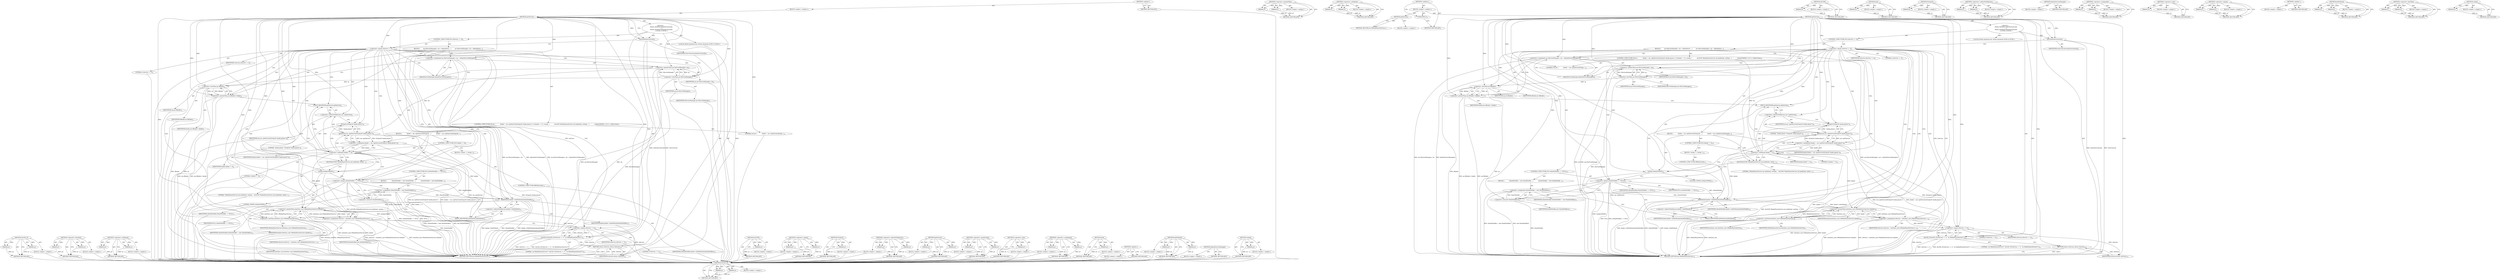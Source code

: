 digraph "usleep" {
vulnerable_173 [label=<(METHOD,ALOGE_IF)>];
vulnerable_174 [label=<(PARAM,p1)>];
vulnerable_175 [label=<(PARAM,p2)>];
vulnerable_176 [label=<(BLOCK,&lt;empty&gt;,&lt;empty&gt;)>];
vulnerable_177 [label=<(METHOD_RETURN,ANY)>];
vulnerable_129 [label=<(METHOD,&lt;operator&gt;.lessThan)>];
vulnerable_130 [label=<(PARAM,p1)>];
vulnerable_131 [label=<(PARAM,p2)>];
vulnerable_132 [label=<(BLOCK,&lt;empty&gt;,&lt;empty&gt;)>];
vulnerable_133 [label=<(METHOD_RETURN,ANY)>];
vulnerable_151 [label=<(METHOD,&lt;operator&gt;.notEquals)>];
vulnerable_152 [label=<(PARAM,p1)>];
vulnerable_153 [label=<(PARAM,p2)>];
vulnerable_154 [label=<(BLOCK,&lt;empty&gt;,&lt;empty&gt;)>];
vulnerable_155 [label=<(METHOD_RETURN,ANY)>];
vulnerable_6 [label=<(METHOD,&lt;global&gt;)<SUB>1</SUB>>];
vulnerable_7 [label=<(BLOCK,&lt;empty&gt;,&lt;empty&gt;)<SUB>1</SUB>>];
vulnerable_8 [label=<(METHOD,getService)<SUB>1</SUB>>];
vulnerable_9 [label="<(BLOCK,{
     Mutex::Autolock lock(sServiceLock);
    ...,{
     Mutex::Autolock lock(sServiceLock);
    ...)<SUB>2</SUB>>"];
vulnerable_10 [label="<(LOCAL,Mutex.Autolock lock: Mutex.Autolock)<SUB>3</SUB>>"];
vulnerable_11 [label=<(lock,lock(sServiceLock))<SUB>3</SUB>>];
vulnerable_12 [label=<(IDENTIFIER,sServiceLock,lock(sServiceLock))<SUB>3</SUB>>];
vulnerable_13 [label=<(CONTROL_STRUCTURE,IF,if (sService == 0))<SUB>4</SUB>>];
vulnerable_14 [label=<(&lt;operator&gt;.equals,sService == 0)<SUB>4</SUB>>];
vulnerable_15 [label=<(IDENTIFIER,sService,sService == 0)<SUB>4</SUB>>];
vulnerable_16 [label=<(LITERAL,0,sService == 0)<SUB>4</SUB>>];
vulnerable_17 [label=<(BLOCK,{
        sp&lt;IServiceManager&gt; sm = defaultServi...,{
        sp&lt;IServiceManager&gt; sm = defaultServi...)<SUB>4</SUB>>];
vulnerable_18 [label=<(&lt;operator&gt;.assignment,sp&lt;IServiceManager&gt; sm = defaultServiceManager())<SUB>5</SUB>>];
vulnerable_19 [label=<(&lt;operator&gt;.greaterThan,sp&lt;IServiceManager&gt; sm)<SUB>5</SUB>>];
vulnerable_20 [label=<(&lt;operator&gt;.lessThan,sp&lt;IServiceManager)<SUB>5</SUB>>];
vulnerable_21 [label=<(IDENTIFIER,sp,sp&lt;IServiceManager)<SUB>5</SUB>>];
vulnerable_22 [label=<(IDENTIFIER,IServiceManager,sp&lt;IServiceManager)<SUB>5</SUB>>];
vulnerable_23 [label=<(IDENTIFIER,sm,sp&lt;IServiceManager&gt; sm)<SUB>5</SUB>>];
vulnerable_24 [label=<(defaultServiceManager,defaultServiceManager())<SUB>5</SUB>>];
vulnerable_25 [label=<(&lt;operator&gt;.greaterThan,sp&lt;IBinder&gt; binder)<SUB>6</SUB>>];
vulnerable_26 [label=<(&lt;operator&gt;.lessThan,sp&lt;IBinder)<SUB>6</SUB>>];
vulnerable_27 [label=<(IDENTIFIER,sp,sp&lt;IBinder)<SUB>6</SUB>>];
vulnerable_28 [label=<(IDENTIFIER,IBinder,sp&lt;IBinder)<SUB>6</SUB>>];
vulnerable_29 [label=<(IDENTIFIER,binder,sp&lt;IBinder&gt; binder)<SUB>6</SUB>>];
vulnerable_30 [label=<(CONTROL_STRUCTURE,DO,do {
            binder = sm-&gt;getService(String16(&quot;media.player&quot;));
 if (binder != 0) {
 break;
 }
            ALOGW(&quot;MediaPlayerService not published, waiting...&quot;);
            usleep(500000); // 0.5 s
 } while (true);)<SUB>7</SUB>>];
vulnerable_31 [label=<(BLOCK,{
            binder = sm-&gt;getService(String16(...,{
            binder = sm-&gt;getService(String16(...)<SUB>7</SUB>>];
vulnerable_32 [label=<(&lt;operator&gt;.assignment,binder = sm-&gt;getService(String16(&quot;media.player&quot;)))<SUB>8</SUB>>];
vulnerable_33 [label=<(IDENTIFIER,binder,binder = sm-&gt;getService(String16(&quot;media.player&quot;)))<SUB>8</SUB>>];
vulnerable_34 [label=<(getService,sm-&gt;getService(String16(&quot;media.player&quot;)))<SUB>8</SUB>>];
vulnerable_35 [label=<(&lt;operator&gt;.indirectFieldAccess,sm-&gt;getService)<SUB>8</SUB>>];
vulnerable_36 [label=<(IDENTIFIER,sm,sm-&gt;getService(String16(&quot;media.player&quot;)))<SUB>8</SUB>>];
vulnerable_37 [label=<(FIELD_IDENTIFIER,getService,getService)<SUB>8</SUB>>];
vulnerable_38 [label=<(String16,String16(&quot;media.player&quot;))<SUB>8</SUB>>];
vulnerable_39 [label=<(LITERAL,&quot;media.player&quot;,String16(&quot;media.player&quot;))<SUB>8</SUB>>];
vulnerable_40 [label=<(CONTROL_STRUCTURE,IF,if (binder != 0))<SUB>9</SUB>>];
vulnerable_41 [label=<(&lt;operator&gt;.notEquals,binder != 0)<SUB>9</SUB>>];
vulnerable_42 [label=<(IDENTIFIER,binder,binder != 0)<SUB>9</SUB>>];
vulnerable_43 [label=<(LITERAL,0,binder != 0)<SUB>9</SUB>>];
vulnerable_44 [label=<(BLOCK,{
 break;
 },{
 break;
 })<SUB>9</SUB>>];
vulnerable_45 [label=<(CONTROL_STRUCTURE,BREAK,break;)<SUB>10</SUB>>];
vulnerable_46 [label=<(ALOGW,ALOGW(&quot;MediaPlayerService not published, waitin...)<SUB>12</SUB>>];
vulnerable_47 [label=<(LITERAL,&quot;MediaPlayerService not published, waiting...&quot;,ALOGW(&quot;MediaPlayerService not published, waitin...)<SUB>12</SUB>>];
vulnerable_48 [label=<(usleep,usleep(500000))<SUB>13</SUB>>];
vulnerable_49 [label=<(LITERAL,500000,usleep(500000))<SUB>13</SUB>>];
vulnerable_50 [label=<(LITERAL,true,do {
            binder = sm-&gt;getService(String...)<SUB>14</SUB>>];
vulnerable_51 [label=<(CONTROL_STRUCTURE,IF,if (sDeathNotifier == NULL))<SUB>15</SUB>>];
vulnerable_52 [label=<(&lt;operator&gt;.equals,sDeathNotifier == NULL)<SUB>15</SUB>>];
vulnerable_53 [label=<(IDENTIFIER,sDeathNotifier,sDeathNotifier == NULL)<SUB>15</SUB>>];
vulnerable_54 [label=<(IDENTIFIER,NULL,sDeathNotifier == NULL)<SUB>15</SUB>>];
vulnerable_55 [label=<(BLOCK,{
            sDeathNotifier = new DeathNotifie...,{
            sDeathNotifier = new DeathNotifie...)<SUB>15</SUB>>];
vulnerable_56 [label=<(&lt;operator&gt;.assignment,sDeathNotifier = new DeathNotifier())<SUB>16</SUB>>];
vulnerable_57 [label=<(IDENTIFIER,sDeathNotifier,sDeathNotifier = new DeathNotifier())<SUB>16</SUB>>];
vulnerable_58 [label=<(&lt;operator&gt;.new,new DeathNotifier())<SUB>16</SUB>>];
vulnerable_59 [label=<(IDENTIFIER,DeathNotifier,new DeathNotifier())<SUB>16</SUB>>];
vulnerable_60 [label=<(linkToDeath,binder-&gt;linkToDeath(sDeathNotifier))<SUB>18</SUB>>];
vulnerable_61 [label=<(&lt;operator&gt;.indirectFieldAccess,binder-&gt;linkToDeath)<SUB>18</SUB>>];
vulnerable_62 [label=<(IDENTIFIER,binder,binder-&gt;linkToDeath(sDeathNotifier))<SUB>18</SUB>>];
vulnerable_63 [label=<(FIELD_IDENTIFIER,linkToDeath,linkToDeath)<SUB>18</SUB>>];
vulnerable_64 [label=<(IDENTIFIER,sDeathNotifier,binder-&gt;linkToDeath(sDeathNotifier))<SUB>18</SUB>>];
vulnerable_65 [label=<(&lt;operator&gt;.assignment,sService = interface_cast&lt;IMediaPlayerService&gt;(...)<SUB>19</SUB>>];
vulnerable_66 [label=<(IDENTIFIER,sService,sService = interface_cast&lt;IMediaPlayerService&gt;(...)<SUB>19</SUB>>];
vulnerable_67 [label=<(&lt;operator&gt;.greaterThan,interface_cast&lt;IMediaPlayerService&gt;(binder))<SUB>19</SUB>>];
vulnerable_68 [label=<(&lt;operator&gt;.lessThan,interface_cast&lt;IMediaPlayerService)<SUB>19</SUB>>];
vulnerable_69 [label=<(IDENTIFIER,interface_cast,interface_cast&lt;IMediaPlayerService)<SUB>19</SUB>>];
vulnerable_70 [label=<(IDENTIFIER,IMediaPlayerService,interface_cast&lt;IMediaPlayerService)<SUB>19</SUB>>];
vulnerable_71 [label=<(IDENTIFIER,binder,interface_cast&lt;IMediaPlayerService&gt;(binder))<SUB>19</SUB>>];
vulnerable_72 [label=<(ALOGE_IF,ALOGE_IF(sService == 0, &quot;no MediaPlayerService!?&quot;))<SUB>21</SUB>>];
vulnerable_73 [label=<(&lt;operator&gt;.equals,sService == 0)<SUB>21</SUB>>];
vulnerable_74 [label=<(IDENTIFIER,sService,sService == 0)<SUB>21</SUB>>];
vulnerable_75 [label=<(LITERAL,0,sService == 0)<SUB>21</SUB>>];
vulnerable_76 [label=<(LITERAL,&quot;no MediaPlayerService!?&quot;,ALOGE_IF(sService == 0, &quot;no MediaPlayerService!?&quot;))<SUB>21</SUB>>];
vulnerable_77 [label=<(RETURN,return sService;,return sService;)<SUB>22</SUB>>];
vulnerable_78 [label=<(IDENTIFIER,sService,return sService;)<SUB>22</SUB>>];
vulnerable_79 [label=<(METHOD_RETURN,sp&lt;IMediaPlayerService&gt;)<SUB>1</SUB>>];
vulnerable_81 [label=<(METHOD_RETURN,ANY)<SUB>1</SUB>>];
vulnerable_156 [label=<(METHOD,ALOGW)>];
vulnerable_157 [label=<(PARAM,p1)>];
vulnerable_158 [label=<(BLOCK,&lt;empty&gt;,&lt;empty&gt;)>];
vulnerable_159 [label=<(METHOD_RETURN,ANY)>];
vulnerable_114 [label=<(METHOD,&lt;operator&gt;.equals)>];
vulnerable_115 [label=<(PARAM,p1)>];
vulnerable_116 [label=<(PARAM,p2)>];
vulnerable_117 [label=<(BLOCK,&lt;empty&gt;,&lt;empty&gt;)>];
vulnerable_118 [label=<(METHOD_RETURN,ANY)>];
vulnerable_147 [label=<(METHOD,String16)>];
vulnerable_148 [label=<(PARAM,p1)>];
vulnerable_149 [label=<(BLOCK,&lt;empty&gt;,&lt;empty&gt;)>];
vulnerable_150 [label=<(METHOD_RETURN,ANY)>];
vulnerable_142 [label=<(METHOD,&lt;operator&gt;.indirectFieldAccess)>];
vulnerable_143 [label=<(PARAM,p1)>];
vulnerable_144 [label=<(PARAM,p2)>];
vulnerable_145 [label=<(BLOCK,&lt;empty&gt;,&lt;empty&gt;)>];
vulnerable_146 [label=<(METHOD_RETURN,ANY)>];
vulnerable_137 [label=<(METHOD,getService)>];
vulnerable_138 [label=<(PARAM,p1)>];
vulnerable_139 [label=<(PARAM,p2)>];
vulnerable_140 [label=<(BLOCK,&lt;empty&gt;,&lt;empty&gt;)>];
vulnerable_141 [label=<(METHOD_RETURN,ANY)>];
vulnerable_124 [label=<(METHOD,&lt;operator&gt;.greaterThan)>];
vulnerable_125 [label=<(PARAM,p1)>];
vulnerable_126 [label=<(PARAM,p2)>];
vulnerable_127 [label=<(BLOCK,&lt;empty&gt;,&lt;empty&gt;)>];
vulnerable_128 [label=<(METHOD_RETURN,ANY)>];
vulnerable_164 [label=<(METHOD,&lt;operator&gt;.new)>];
vulnerable_165 [label=<(PARAM,p1)>];
vulnerable_166 [label=<(BLOCK,&lt;empty&gt;,&lt;empty&gt;)>];
vulnerable_167 [label=<(METHOD_RETURN,ANY)>];
vulnerable_119 [label=<(METHOD,&lt;operator&gt;.assignment)>];
vulnerable_120 [label=<(PARAM,p1)>];
vulnerable_121 [label=<(PARAM,p2)>];
vulnerable_122 [label=<(BLOCK,&lt;empty&gt;,&lt;empty&gt;)>];
vulnerable_123 [label=<(METHOD_RETURN,ANY)>];
vulnerable_110 [label=<(METHOD,lock)>];
vulnerable_111 [label=<(PARAM,p1)>];
vulnerable_112 [label=<(BLOCK,&lt;empty&gt;,&lt;empty&gt;)>];
vulnerable_113 [label=<(METHOD_RETURN,ANY)>];
vulnerable_104 [label=<(METHOD,&lt;global&gt;)<SUB>1</SUB>>];
vulnerable_105 [label=<(BLOCK,&lt;empty&gt;,&lt;empty&gt;)>];
vulnerable_106 [label=<(METHOD_RETURN,ANY)>];
vulnerable_168 [label=<(METHOD,linkToDeath)>];
vulnerable_169 [label=<(PARAM,p1)>];
vulnerable_170 [label=<(PARAM,p2)>];
vulnerable_171 [label=<(BLOCK,&lt;empty&gt;,&lt;empty&gt;)>];
vulnerable_172 [label=<(METHOD_RETURN,ANY)>];
vulnerable_134 [label=<(METHOD,defaultServiceManager)>];
vulnerable_135 [label=<(BLOCK,&lt;empty&gt;,&lt;empty&gt;)>];
vulnerable_136 [label=<(METHOD_RETURN,ANY)>];
vulnerable_160 [label=<(METHOD,usleep)>];
vulnerable_161 [label=<(PARAM,p1)>];
vulnerable_162 [label=<(BLOCK,&lt;empty&gt;,&lt;empty&gt;)>];
vulnerable_163 [label=<(METHOD_RETURN,ANY)>];
fixed_173 [label=<(METHOD,ALOGE_IF)>];
fixed_174 [label=<(PARAM,p1)>];
fixed_175 [label=<(PARAM,p2)>];
fixed_176 [label=<(BLOCK,&lt;empty&gt;,&lt;empty&gt;)>];
fixed_177 [label=<(METHOD_RETURN,ANY)>];
fixed_129 [label=<(METHOD,&lt;operator&gt;.greaterThan)>];
fixed_130 [label=<(PARAM,p1)>];
fixed_131 [label=<(PARAM,p2)>];
fixed_132 [label=<(BLOCK,&lt;empty&gt;,&lt;empty&gt;)>];
fixed_133 [label=<(METHOD_RETURN,ANY)>];
fixed_151 [label=<(METHOD,&lt;operator&gt;.notEquals)>];
fixed_152 [label=<(PARAM,p1)>];
fixed_153 [label=<(PARAM,p2)>];
fixed_154 [label=<(BLOCK,&lt;empty&gt;,&lt;empty&gt;)>];
fixed_155 [label=<(METHOD_RETURN,ANY)>];
fixed_6 [label=<(METHOD,&lt;global&gt;)<SUB>1</SUB>>];
fixed_7 [label=<(BLOCK,&lt;empty&gt;,&lt;empty&gt;)<SUB>1</SUB>>];
fixed_8 [label=<(METHOD,getService)<SUB>1</SUB>>];
fixed_9 [label=<(BLOCK,&lt;empty&gt;,&lt;empty&gt;)>];
fixed_10 [label=<(METHOD_RETURN,sp&lt;IMediaPlayerService&gt;)<SUB>1</SUB>>];
fixed_12 [label=<(UNKNOWN,t,t)<SUB>2</SUB>>];
fixed_13 [label=<(METHOD,getService)<SUB>2</SUB>>];
fixed_14 [label="<(BLOCK,{
     Mutex::Autolock lock(sServiceLock);
    ...,{
     Mutex::Autolock lock(sServiceLock);
    ...)<SUB>3</SUB>>"];
fixed_15 [label="<(LOCAL,Mutex.Autolock lock: Mutex.Autolock)<SUB>4</SUB>>"];
fixed_16 [label=<(lock,lock(sServiceLock))<SUB>4</SUB>>];
fixed_17 [label=<(IDENTIFIER,sServiceLock,lock(sServiceLock))<SUB>4</SUB>>];
fixed_18 [label=<(CONTROL_STRUCTURE,IF,if (sService == 0))<SUB>5</SUB>>];
fixed_19 [label=<(&lt;operator&gt;.equals,sService == 0)<SUB>5</SUB>>];
fixed_20 [label=<(IDENTIFIER,sService,sService == 0)<SUB>5</SUB>>];
fixed_21 [label=<(LITERAL,0,sService == 0)<SUB>5</SUB>>];
fixed_22 [label=<(BLOCK,{
        sp&lt;IServiceManager&gt; sm = defaultServi...,{
        sp&lt;IServiceManager&gt; sm = defaultServi...)<SUB>5</SUB>>];
fixed_23 [label=<(&lt;operator&gt;.assignment,sp&lt;IServiceManager&gt; sm = defaultServiceManager())<SUB>6</SUB>>];
fixed_24 [label=<(&lt;operator&gt;.greaterThan,sp&lt;IServiceManager&gt; sm)<SUB>6</SUB>>];
fixed_25 [label=<(&lt;operator&gt;.lessThan,sp&lt;IServiceManager)<SUB>6</SUB>>];
fixed_26 [label=<(IDENTIFIER,sp,sp&lt;IServiceManager)<SUB>6</SUB>>];
fixed_27 [label=<(IDENTIFIER,IServiceManager,sp&lt;IServiceManager)<SUB>6</SUB>>];
fixed_28 [label=<(IDENTIFIER,sm,sp&lt;IServiceManager&gt; sm)<SUB>6</SUB>>];
fixed_29 [label=<(defaultServiceManager,defaultServiceManager())<SUB>6</SUB>>];
fixed_30 [label=<(&lt;operator&gt;.greaterThan,sp&lt;IBinder&gt; binder)<SUB>7</SUB>>];
fixed_31 [label=<(&lt;operator&gt;.lessThan,sp&lt;IBinder)<SUB>7</SUB>>];
fixed_32 [label=<(IDENTIFIER,sp,sp&lt;IBinder)<SUB>7</SUB>>];
fixed_33 [label=<(IDENTIFIER,IBinder,sp&lt;IBinder)<SUB>7</SUB>>];
fixed_34 [label=<(IDENTIFIER,binder,sp&lt;IBinder&gt; binder)<SUB>7</SUB>>];
fixed_35 [label=<(CONTROL_STRUCTURE,DO,do {
            binder = sm-&gt;getService(String16(&quot;media.player&quot;));
 if (binder != 0) {
 break;
 }
            ALOGW(&quot;MediaPlayerService not published, waiting...&quot;);
            usleep(500000); // 0.5 s
 } while (true);)<SUB>8</SUB>>];
fixed_36 [label=<(BLOCK,{
            binder = sm-&gt;getService(String16(...,{
            binder = sm-&gt;getService(String16(...)<SUB>8</SUB>>];
fixed_37 [label=<(&lt;operator&gt;.assignment,binder = sm-&gt;getService(String16(&quot;media.player&quot;)))<SUB>9</SUB>>];
fixed_38 [label=<(IDENTIFIER,binder,binder = sm-&gt;getService(String16(&quot;media.player&quot;)))<SUB>9</SUB>>];
fixed_39 [label=<(getService,sm-&gt;getService(String16(&quot;media.player&quot;)))<SUB>9</SUB>>];
fixed_40 [label=<(&lt;operator&gt;.indirectFieldAccess,sm-&gt;getService)<SUB>9</SUB>>];
fixed_41 [label=<(IDENTIFIER,sm,sm-&gt;getService(String16(&quot;media.player&quot;)))<SUB>9</SUB>>];
fixed_42 [label=<(FIELD_IDENTIFIER,getService,getService)<SUB>9</SUB>>];
fixed_43 [label=<(String16,String16(&quot;media.player&quot;))<SUB>9</SUB>>];
fixed_44 [label=<(LITERAL,&quot;media.player&quot;,String16(&quot;media.player&quot;))<SUB>9</SUB>>];
fixed_45 [label=<(CONTROL_STRUCTURE,IF,if (binder != 0))<SUB>10</SUB>>];
fixed_46 [label=<(&lt;operator&gt;.notEquals,binder != 0)<SUB>10</SUB>>];
fixed_47 [label=<(IDENTIFIER,binder,binder != 0)<SUB>10</SUB>>];
fixed_48 [label=<(LITERAL,0,binder != 0)<SUB>10</SUB>>];
fixed_49 [label=<(BLOCK,{
 break;
 },{
 break;
 })<SUB>10</SUB>>];
fixed_50 [label=<(CONTROL_STRUCTURE,BREAK,break;)<SUB>11</SUB>>];
fixed_51 [label=<(ALOGW,ALOGW(&quot;MediaPlayerService not published, waitin...)<SUB>13</SUB>>];
fixed_52 [label=<(LITERAL,&quot;MediaPlayerService not published, waiting...&quot;,ALOGW(&quot;MediaPlayerService not published, waitin...)<SUB>13</SUB>>];
fixed_53 [label=<(usleep,usleep(500000))<SUB>14</SUB>>];
fixed_54 [label=<(LITERAL,500000,usleep(500000))<SUB>14</SUB>>];
fixed_55 [label=<(LITERAL,true,do {
            binder = sm-&gt;getService(String...)<SUB>15</SUB>>];
fixed_56 [label=<(CONTROL_STRUCTURE,IF,if (sDeathNotifier == NULL))<SUB>16</SUB>>];
fixed_57 [label=<(&lt;operator&gt;.equals,sDeathNotifier == NULL)<SUB>16</SUB>>];
fixed_58 [label=<(IDENTIFIER,sDeathNotifier,sDeathNotifier == NULL)<SUB>16</SUB>>];
fixed_59 [label=<(IDENTIFIER,NULL,sDeathNotifier == NULL)<SUB>16</SUB>>];
fixed_60 [label=<(BLOCK,{
            sDeathNotifier = new DeathNotifie...,{
            sDeathNotifier = new DeathNotifie...)<SUB>16</SUB>>];
fixed_61 [label=<(&lt;operator&gt;.assignment,sDeathNotifier = new DeathNotifier())<SUB>17</SUB>>];
fixed_62 [label=<(IDENTIFIER,sDeathNotifier,sDeathNotifier = new DeathNotifier())<SUB>17</SUB>>];
fixed_63 [label=<(&lt;operator&gt;.new,new DeathNotifier())<SUB>17</SUB>>];
fixed_64 [label=<(IDENTIFIER,DeathNotifier,new DeathNotifier())<SUB>17</SUB>>];
fixed_65 [label=<(linkToDeath,binder-&gt;linkToDeath(sDeathNotifier))<SUB>19</SUB>>];
fixed_66 [label=<(&lt;operator&gt;.indirectFieldAccess,binder-&gt;linkToDeath)<SUB>19</SUB>>];
fixed_67 [label=<(IDENTIFIER,binder,binder-&gt;linkToDeath(sDeathNotifier))<SUB>19</SUB>>];
fixed_68 [label=<(FIELD_IDENTIFIER,linkToDeath,linkToDeath)<SUB>19</SUB>>];
fixed_69 [label=<(IDENTIFIER,sDeathNotifier,binder-&gt;linkToDeath(sDeathNotifier))<SUB>19</SUB>>];
fixed_70 [label=<(&lt;operator&gt;.assignment,sService = interface_cast&lt;IMediaPlayerService&gt;(...)<SUB>20</SUB>>];
fixed_71 [label=<(IDENTIFIER,sService,sService = interface_cast&lt;IMediaPlayerService&gt;(...)<SUB>20</SUB>>];
fixed_72 [label=<(&lt;operator&gt;.greaterThan,interface_cast&lt;IMediaPlayerService&gt;(binder))<SUB>20</SUB>>];
fixed_73 [label=<(&lt;operator&gt;.lessThan,interface_cast&lt;IMediaPlayerService)<SUB>20</SUB>>];
fixed_74 [label=<(IDENTIFIER,interface_cast,interface_cast&lt;IMediaPlayerService)<SUB>20</SUB>>];
fixed_75 [label=<(IDENTIFIER,IMediaPlayerService,interface_cast&lt;IMediaPlayerService)<SUB>20</SUB>>];
fixed_76 [label=<(IDENTIFIER,binder,interface_cast&lt;IMediaPlayerService&gt;(binder))<SUB>20</SUB>>];
fixed_77 [label=<(ALOGE_IF,ALOGE_IF(sService == 0, &quot;no MediaPlayerService!?&quot;))<SUB>22</SUB>>];
fixed_78 [label=<(&lt;operator&gt;.equals,sService == 0)<SUB>22</SUB>>];
fixed_79 [label=<(IDENTIFIER,sService,sService == 0)<SUB>22</SUB>>];
fixed_80 [label=<(LITERAL,0,sService == 0)<SUB>22</SUB>>];
fixed_81 [label=<(LITERAL,&quot;no MediaPlayerService!?&quot;,ALOGE_IF(sService == 0, &quot;no MediaPlayerService!?&quot;))<SUB>22</SUB>>];
fixed_82 [label=<(RETURN,return sService;,return sService;)<SUB>23</SUB>>];
fixed_83 [label=<(IDENTIFIER,sService,return sService;)<SUB>23</SUB>>];
fixed_84 [label=<(METHOD_RETURN,sp&lt;IMediaPlayerService&gt;)<SUB>2</SUB>>];
fixed_86 [label=<(METHOD_RETURN,ANY)<SUB>1</SUB>>];
fixed_156 [label=<(METHOD,ALOGW)>];
fixed_157 [label=<(PARAM,p1)>];
fixed_158 [label=<(BLOCK,&lt;empty&gt;,&lt;empty&gt;)>];
fixed_159 [label=<(METHOD_RETURN,ANY)>];
fixed_115 [label=<(METHOD,lock)>];
fixed_116 [label=<(PARAM,p1)>];
fixed_117 [label=<(BLOCK,&lt;empty&gt;,&lt;empty&gt;)>];
fixed_118 [label=<(METHOD_RETURN,ANY)>];
fixed_147 [label=<(METHOD,String16)>];
fixed_148 [label=<(PARAM,p1)>];
fixed_149 [label=<(BLOCK,&lt;empty&gt;,&lt;empty&gt;)>];
fixed_150 [label=<(METHOD_RETURN,ANY)>];
fixed_142 [label=<(METHOD,&lt;operator&gt;.indirectFieldAccess)>];
fixed_143 [label=<(PARAM,p1)>];
fixed_144 [label=<(PARAM,p2)>];
fixed_145 [label=<(BLOCK,&lt;empty&gt;,&lt;empty&gt;)>];
fixed_146 [label=<(METHOD_RETURN,ANY)>];
fixed_139 [label=<(METHOD,defaultServiceManager)>];
fixed_140 [label=<(BLOCK,&lt;empty&gt;,&lt;empty&gt;)>];
fixed_141 [label=<(METHOD_RETURN,ANY)>];
fixed_124 [label=<(METHOD,&lt;operator&gt;.assignment)>];
fixed_125 [label=<(PARAM,p1)>];
fixed_126 [label=<(PARAM,p2)>];
fixed_127 [label=<(BLOCK,&lt;empty&gt;,&lt;empty&gt;)>];
fixed_128 [label=<(METHOD_RETURN,ANY)>];
fixed_164 [label=<(METHOD,&lt;operator&gt;.new)>];
fixed_165 [label=<(PARAM,p1)>];
fixed_166 [label=<(BLOCK,&lt;empty&gt;,&lt;empty&gt;)>];
fixed_167 [label=<(METHOD_RETURN,ANY)>];
fixed_119 [label=<(METHOD,&lt;operator&gt;.equals)>];
fixed_120 [label=<(PARAM,p1)>];
fixed_121 [label=<(PARAM,p2)>];
fixed_122 [label=<(BLOCK,&lt;empty&gt;,&lt;empty&gt;)>];
fixed_123 [label=<(METHOD_RETURN,ANY)>];
fixed_109 [label=<(METHOD,&lt;global&gt;)<SUB>1</SUB>>];
fixed_110 [label=<(BLOCK,&lt;empty&gt;,&lt;empty&gt;)>];
fixed_111 [label=<(METHOD_RETURN,ANY)>];
fixed_168 [label=<(METHOD,linkToDeath)>];
fixed_169 [label=<(PARAM,p1)>];
fixed_170 [label=<(PARAM,p2)>];
fixed_171 [label=<(BLOCK,&lt;empty&gt;,&lt;empty&gt;)>];
fixed_172 [label=<(METHOD_RETURN,ANY)>];
fixed_134 [label=<(METHOD,&lt;operator&gt;.lessThan)>];
fixed_135 [label=<(PARAM,p1)>];
fixed_136 [label=<(PARAM,p2)>];
fixed_137 [label=<(BLOCK,&lt;empty&gt;,&lt;empty&gt;)>];
fixed_138 [label=<(METHOD_RETURN,ANY)>];
fixed_160 [label=<(METHOD,usleep)>];
fixed_161 [label=<(PARAM,p1)>];
fixed_162 [label=<(BLOCK,&lt;empty&gt;,&lt;empty&gt;)>];
fixed_163 [label=<(METHOD_RETURN,ANY)>];
vulnerable_173 -> vulnerable_174  [key=0, label="AST: "];
vulnerable_173 -> vulnerable_174  [key=1, label="DDG: "];
vulnerable_173 -> vulnerable_176  [key=0, label="AST: "];
vulnerable_173 -> vulnerable_175  [key=0, label="AST: "];
vulnerable_173 -> vulnerable_175  [key=1, label="DDG: "];
vulnerable_173 -> vulnerable_177  [key=0, label="AST: "];
vulnerable_173 -> vulnerable_177  [key=1, label="CFG: "];
vulnerable_174 -> vulnerable_177  [key=0, label="DDG: p1"];
vulnerable_175 -> vulnerable_177  [key=0, label="DDG: p2"];
vulnerable_176 -> fixed_173  [key=0];
vulnerable_177 -> fixed_173  [key=0];
vulnerable_129 -> vulnerable_130  [key=0, label="AST: "];
vulnerable_129 -> vulnerable_130  [key=1, label="DDG: "];
vulnerable_129 -> vulnerable_132  [key=0, label="AST: "];
vulnerable_129 -> vulnerable_131  [key=0, label="AST: "];
vulnerable_129 -> vulnerable_131  [key=1, label="DDG: "];
vulnerable_129 -> vulnerable_133  [key=0, label="AST: "];
vulnerable_129 -> vulnerable_133  [key=1, label="CFG: "];
vulnerable_130 -> vulnerable_133  [key=0, label="DDG: p1"];
vulnerable_131 -> vulnerable_133  [key=0, label="DDG: p2"];
vulnerable_132 -> fixed_173  [key=0];
vulnerable_133 -> fixed_173  [key=0];
vulnerable_151 -> vulnerable_152  [key=0, label="AST: "];
vulnerable_151 -> vulnerable_152  [key=1, label="DDG: "];
vulnerable_151 -> vulnerable_154  [key=0, label="AST: "];
vulnerable_151 -> vulnerable_153  [key=0, label="AST: "];
vulnerable_151 -> vulnerable_153  [key=1, label="DDG: "];
vulnerable_151 -> vulnerable_155  [key=0, label="AST: "];
vulnerable_151 -> vulnerable_155  [key=1, label="CFG: "];
vulnerable_152 -> vulnerable_155  [key=0, label="DDG: p1"];
vulnerable_153 -> vulnerable_155  [key=0, label="DDG: p2"];
vulnerable_154 -> fixed_173  [key=0];
vulnerable_155 -> fixed_173  [key=0];
vulnerable_6 -> vulnerable_7  [key=0, label="AST: "];
vulnerable_6 -> vulnerable_81  [key=0, label="AST: "];
vulnerable_6 -> vulnerable_81  [key=1, label="CFG: "];
vulnerable_7 -> vulnerable_8  [key=0, label="AST: "];
vulnerable_8 -> vulnerable_9  [key=0, label="AST: "];
vulnerable_8 -> vulnerable_79  [key=0, label="AST: "];
vulnerable_8 -> vulnerable_11  [key=0, label="CFG: "];
vulnerable_8 -> vulnerable_11  [key=1, label="DDG: "];
vulnerable_8 -> vulnerable_72  [key=0, label="DDG: "];
vulnerable_8 -> vulnerable_78  [key=0, label="DDG: "];
vulnerable_8 -> vulnerable_14  [key=0, label="DDG: "];
vulnerable_8 -> vulnerable_18  [key=0, label="DDG: "];
vulnerable_8 -> vulnerable_73  [key=0, label="DDG: "];
vulnerable_8 -> vulnerable_25  [key=0, label="DDG: "];
vulnerable_8 -> vulnerable_50  [key=0, label="DDG: "];
vulnerable_8 -> vulnerable_60  [key=0, label="DDG: "];
vulnerable_8 -> vulnerable_19  [key=0, label="DDG: "];
vulnerable_8 -> vulnerable_26  [key=0, label="DDG: "];
vulnerable_8 -> vulnerable_52  [key=0, label="DDG: "];
vulnerable_8 -> vulnerable_67  [key=0, label="DDG: "];
vulnerable_8 -> vulnerable_20  [key=0, label="DDG: "];
vulnerable_8 -> vulnerable_46  [key=0, label="DDG: "];
vulnerable_8 -> vulnerable_48  [key=0, label="DDG: "];
vulnerable_8 -> vulnerable_68  [key=0, label="DDG: "];
vulnerable_8 -> vulnerable_41  [key=0, label="DDG: "];
vulnerable_8 -> vulnerable_58  [key=0, label="DDG: "];
vulnerable_8 -> vulnerable_38  [key=0, label="DDG: "];
vulnerable_9 -> vulnerable_10  [key=0, label="AST: "];
vulnerable_9 -> vulnerable_11  [key=0, label="AST: "];
vulnerable_9 -> vulnerable_13  [key=0, label="AST: "];
vulnerable_9 -> vulnerable_72  [key=0, label="AST: "];
vulnerable_9 -> vulnerable_77  [key=0, label="AST: "];
vulnerable_10 -> fixed_173  [key=0];
vulnerable_11 -> vulnerable_12  [key=0, label="AST: "];
vulnerable_11 -> vulnerable_14  [key=0, label="CFG: "];
vulnerable_11 -> vulnerable_79  [key=0, label="DDG: lock(sServiceLock)"];
vulnerable_11 -> vulnerable_79  [key=1, label="DDG: sServiceLock"];
vulnerable_12 -> fixed_173  [key=0];
vulnerable_13 -> vulnerable_14  [key=0, label="AST: "];
vulnerable_13 -> vulnerable_17  [key=0, label="AST: "];
vulnerable_14 -> vulnerable_15  [key=0, label="AST: "];
vulnerable_14 -> vulnerable_16  [key=0, label="AST: "];
vulnerable_14 -> vulnerable_20  [key=0, label="CFG: "];
vulnerable_14 -> vulnerable_20  [key=1, label="CDG: "];
vulnerable_14 -> vulnerable_73  [key=0, label="CFG: "];
vulnerable_14 -> vulnerable_73  [key=1, label="DDG: sService"];
vulnerable_14 -> vulnerable_34  [key=0, label="CDG: "];
vulnerable_14 -> vulnerable_32  [key=0, label="CDG: "];
vulnerable_14 -> vulnerable_68  [key=0, label="CDG: "];
vulnerable_14 -> vulnerable_60  [key=0, label="CDG: "];
vulnerable_14 -> vulnerable_26  [key=0, label="CDG: "];
vulnerable_14 -> vulnerable_19  [key=0, label="CDG: "];
vulnerable_14 -> vulnerable_52  [key=0, label="CDG: "];
vulnerable_14 -> vulnerable_37  [key=0, label="CDG: "];
vulnerable_14 -> vulnerable_38  [key=0, label="CDG: "];
vulnerable_14 -> vulnerable_25  [key=0, label="CDG: "];
vulnerable_14 -> vulnerable_67  [key=0, label="CDG: "];
vulnerable_14 -> vulnerable_18  [key=0, label="CDG: "];
vulnerable_14 -> vulnerable_65  [key=0, label="CDG: "];
vulnerable_14 -> vulnerable_35  [key=0, label="CDG: "];
vulnerable_14 -> vulnerable_24  [key=0, label="CDG: "];
vulnerable_14 -> vulnerable_61  [key=0, label="CDG: "];
vulnerable_14 -> vulnerable_41  [key=0, label="CDG: "];
vulnerable_14 -> vulnerable_63  [key=0, label="CDG: "];
vulnerable_15 -> fixed_173  [key=0];
vulnerable_16 -> fixed_173  [key=0];
vulnerable_17 -> vulnerable_18  [key=0, label="AST: "];
vulnerable_17 -> vulnerable_25  [key=0, label="AST: "];
vulnerable_17 -> vulnerable_30  [key=0, label="AST: "];
vulnerable_17 -> vulnerable_51  [key=0, label="AST: "];
vulnerable_17 -> vulnerable_60  [key=0, label="AST: "];
vulnerable_17 -> vulnerable_65  [key=0, label="AST: "];
vulnerable_18 -> vulnerable_19  [key=0, label="AST: "];
vulnerable_18 -> vulnerable_24  [key=0, label="AST: "];
vulnerable_18 -> vulnerable_26  [key=0, label="CFG: "];
vulnerable_18 -> vulnerable_79  [key=0, label="DDG: sp&lt;IServiceManager&gt; sm"];
vulnerable_18 -> vulnerable_79  [key=1, label="DDG: defaultServiceManager()"];
vulnerable_18 -> vulnerable_79  [key=2, label="DDG: sp&lt;IServiceManager&gt; sm = defaultServiceManager()"];
vulnerable_19 -> vulnerable_20  [key=0, label="AST: "];
vulnerable_19 -> vulnerable_23  [key=0, label="AST: "];
vulnerable_19 -> vulnerable_24  [key=0, label="CFG: "];
vulnerable_19 -> vulnerable_79  [key=0, label="DDG: sp&lt;IServiceManager"];
vulnerable_19 -> vulnerable_79  [key=1, label="DDG: sm"];
vulnerable_19 -> vulnerable_34  [key=0, label="DDG: sm"];
vulnerable_20 -> vulnerable_21  [key=0, label="AST: "];
vulnerable_20 -> vulnerable_22  [key=0, label="AST: "];
vulnerable_20 -> vulnerable_19  [key=0, label="CFG: "];
vulnerable_20 -> vulnerable_19  [key=1, label="DDG: sp"];
vulnerable_20 -> vulnerable_19  [key=2, label="DDG: IServiceManager"];
vulnerable_20 -> vulnerable_79  [key=0, label="DDG: IServiceManager"];
vulnerable_20 -> vulnerable_26  [key=0, label="DDG: sp"];
vulnerable_21 -> fixed_173  [key=0];
vulnerable_22 -> fixed_173  [key=0];
vulnerable_23 -> fixed_173  [key=0];
vulnerable_24 -> vulnerable_18  [key=0, label="CFG: "];
vulnerable_25 -> vulnerable_26  [key=0, label="AST: "];
vulnerable_25 -> vulnerable_29  [key=0, label="AST: "];
vulnerable_25 -> vulnerable_37  [key=0, label="CFG: "];
vulnerable_25 -> vulnerable_79  [key=0, label="DDG: sp&lt;IBinder"];
vulnerable_25 -> vulnerable_79  [key=1, label="DDG: sp&lt;IBinder&gt; binder"];
vulnerable_26 -> vulnerable_27  [key=0, label="AST: "];
vulnerable_26 -> vulnerable_28  [key=0, label="AST: "];
vulnerable_26 -> vulnerable_25  [key=0, label="CFG: "];
vulnerable_26 -> vulnerable_25  [key=1, label="DDG: sp"];
vulnerable_26 -> vulnerable_25  [key=2, label="DDG: IBinder"];
vulnerable_26 -> vulnerable_79  [key=0, label="DDG: sp"];
vulnerable_26 -> vulnerable_79  [key=1, label="DDG: IBinder"];
vulnerable_27 -> fixed_173  [key=0];
vulnerable_28 -> fixed_173  [key=0];
vulnerable_29 -> fixed_173  [key=0];
vulnerable_30 -> vulnerable_31  [key=0, label="AST: "];
vulnerable_30 -> vulnerable_50  [key=0, label="AST: "];
vulnerable_31 -> vulnerable_32  [key=0, label="AST: "];
vulnerable_31 -> vulnerable_40  [key=0, label="AST: "];
vulnerable_31 -> vulnerable_46  [key=0, label="AST: "];
vulnerable_31 -> vulnerable_48  [key=0, label="AST: "];
vulnerable_32 -> vulnerable_33  [key=0, label="AST: "];
vulnerable_32 -> vulnerable_34  [key=0, label="AST: "];
vulnerable_32 -> vulnerable_41  [key=0, label="CFG: "];
vulnerable_32 -> vulnerable_41  [key=1, label="DDG: binder"];
vulnerable_32 -> vulnerable_79  [key=0, label="DDG: sm-&gt;getService(String16(&quot;media.player&quot;))"];
vulnerable_32 -> vulnerable_79  [key=1, label="DDG: binder = sm-&gt;getService(String16(&quot;media.player&quot;))"];
vulnerable_33 -> fixed_173  [key=0];
vulnerable_34 -> vulnerable_35  [key=0, label="AST: "];
vulnerable_34 -> vulnerable_38  [key=0, label="AST: "];
vulnerable_34 -> vulnerable_32  [key=0, label="CFG: "];
vulnerable_34 -> vulnerable_32  [key=1, label="DDG: sm-&gt;getService"];
vulnerable_34 -> vulnerable_32  [key=2, label="DDG: String16(&quot;media.player&quot;)"];
vulnerable_34 -> vulnerable_79  [key=0, label="DDG: sm-&gt;getService"];
vulnerable_34 -> vulnerable_79  [key=1, label="DDG: String16(&quot;media.player&quot;)"];
vulnerable_35 -> vulnerable_36  [key=0, label="AST: "];
vulnerable_35 -> vulnerable_37  [key=0, label="AST: "];
vulnerable_35 -> vulnerable_38  [key=0, label="CFG: "];
vulnerable_36 -> fixed_173  [key=0];
vulnerable_37 -> vulnerable_35  [key=0, label="CFG: "];
vulnerable_38 -> vulnerable_39  [key=0, label="AST: "];
vulnerable_38 -> vulnerable_34  [key=0, label="CFG: "];
vulnerable_38 -> vulnerable_34  [key=1, label="DDG: &quot;media.player&quot;"];
vulnerable_39 -> fixed_173  [key=0];
vulnerable_40 -> vulnerable_41  [key=0, label="AST: "];
vulnerable_40 -> vulnerable_44  [key=0, label="AST: "];
vulnerable_41 -> vulnerable_42  [key=0, label="AST: "];
vulnerable_41 -> vulnerable_43  [key=0, label="AST: "];
vulnerable_41 -> vulnerable_52  [key=0, label="CFG: "];
vulnerable_41 -> vulnerable_46  [key=0, label="CFG: "];
vulnerable_41 -> vulnerable_46  [key=1, label="CDG: "];
vulnerable_41 -> vulnerable_79  [key=0, label="DDG: binder != 0"];
vulnerable_41 -> vulnerable_60  [key=0, label="DDG: binder"];
vulnerable_41 -> vulnerable_67  [key=0, label="DDG: binder"];
vulnerable_41 -> vulnerable_48  [key=0, label="CDG: "];
vulnerable_41 -> vulnerable_34  [key=0, label="CDG: "];
vulnerable_41 -> vulnerable_32  [key=0, label="CDG: "];
vulnerable_41 -> vulnerable_37  [key=0, label="CDG: "];
vulnerable_41 -> vulnerable_38  [key=0, label="CDG: "];
vulnerable_41 -> vulnerable_35  [key=0, label="CDG: "];
vulnerable_41 -> vulnerable_41  [key=0, label="CDG: "];
vulnerable_42 -> fixed_173  [key=0];
vulnerable_43 -> fixed_173  [key=0];
vulnerable_44 -> vulnerable_45  [key=0, label="AST: "];
vulnerable_45 -> fixed_173  [key=0];
vulnerable_46 -> vulnerable_47  [key=0, label="AST: "];
vulnerable_46 -> vulnerable_48  [key=0, label="CFG: "];
vulnerable_46 -> vulnerable_79  [key=0, label="DDG: ALOGW(&quot;MediaPlayerService not published, waiting...&quot;)"];
vulnerable_47 -> fixed_173  [key=0];
vulnerable_48 -> vulnerable_49  [key=0, label="AST: "];
vulnerable_48 -> vulnerable_37  [key=0, label="CFG: "];
vulnerable_48 -> vulnerable_52  [key=0, label="CFG: "];
vulnerable_48 -> vulnerable_79  [key=0, label="DDG: usleep(500000)"];
vulnerable_49 -> fixed_173  [key=0];
vulnerable_50 -> fixed_173  [key=0];
vulnerable_51 -> vulnerable_52  [key=0, label="AST: "];
vulnerable_51 -> vulnerable_55  [key=0, label="AST: "];
vulnerable_52 -> vulnerable_53  [key=0, label="AST: "];
vulnerable_52 -> vulnerable_54  [key=0, label="AST: "];
vulnerable_52 -> vulnerable_58  [key=0, label="CFG: "];
vulnerable_52 -> vulnerable_58  [key=1, label="CDG: "];
vulnerable_52 -> vulnerable_63  [key=0, label="CFG: "];
vulnerable_52 -> vulnerable_79  [key=0, label="DDG: sDeathNotifier == NULL"];
vulnerable_52 -> vulnerable_79  [key=1, label="DDG: NULL"];
vulnerable_52 -> vulnerable_60  [key=0, label="DDG: sDeathNotifier"];
vulnerable_52 -> vulnerable_56  [key=0, label="CDG: "];
vulnerable_53 -> fixed_173  [key=0];
vulnerable_54 -> fixed_173  [key=0];
vulnerable_55 -> vulnerable_56  [key=0, label="AST: "];
vulnerable_56 -> vulnerable_57  [key=0, label="AST: "];
vulnerable_56 -> vulnerable_58  [key=0, label="AST: "];
vulnerable_56 -> vulnerable_63  [key=0, label="CFG: "];
vulnerable_56 -> vulnerable_79  [key=0, label="DDG: new DeathNotifier()"];
vulnerable_56 -> vulnerable_79  [key=1, label="DDG: sDeathNotifier = new DeathNotifier()"];
vulnerable_56 -> vulnerable_60  [key=0, label="DDG: sDeathNotifier"];
vulnerable_57 -> fixed_173  [key=0];
vulnerable_58 -> vulnerable_59  [key=0, label="AST: "];
vulnerable_58 -> vulnerable_56  [key=0, label="CFG: "];
vulnerable_58 -> vulnerable_56  [key=1, label="DDG: DeathNotifier"];
vulnerable_58 -> vulnerable_79  [key=0, label="DDG: DeathNotifier"];
vulnerable_59 -> fixed_173  [key=0];
vulnerable_60 -> vulnerable_61  [key=0, label="AST: "];
vulnerable_60 -> vulnerable_64  [key=0, label="AST: "];
vulnerable_60 -> vulnerable_68  [key=0, label="CFG: "];
vulnerable_60 -> vulnerable_79  [key=0, label="DDG: binder-&gt;linkToDeath"];
vulnerable_60 -> vulnerable_79  [key=1, label="DDG: sDeathNotifier"];
vulnerable_60 -> vulnerable_79  [key=2, label="DDG: binder-&gt;linkToDeath(sDeathNotifier)"];
vulnerable_60 -> vulnerable_67  [key=0, label="DDG: binder-&gt;linkToDeath"];
vulnerable_61 -> vulnerable_62  [key=0, label="AST: "];
vulnerable_61 -> vulnerable_63  [key=0, label="AST: "];
vulnerable_61 -> vulnerable_60  [key=0, label="CFG: "];
vulnerable_62 -> fixed_173  [key=0];
vulnerable_63 -> vulnerable_61  [key=0, label="CFG: "];
vulnerable_64 -> fixed_173  [key=0];
vulnerable_65 -> vulnerable_66  [key=0, label="AST: "];
vulnerable_65 -> vulnerable_67  [key=0, label="AST: "];
vulnerable_65 -> vulnerable_73  [key=0, label="CFG: "];
vulnerable_65 -> vulnerable_73  [key=1, label="DDG: sService"];
vulnerable_65 -> vulnerable_79  [key=0, label="DDG: interface_cast&lt;IMediaPlayerService&gt;(binder)"];
vulnerable_65 -> vulnerable_79  [key=1, label="DDG: sService = interface_cast&lt;IMediaPlayerService&gt;(binder)"];
vulnerable_66 -> fixed_173  [key=0];
vulnerable_67 -> vulnerable_68  [key=0, label="AST: "];
vulnerable_67 -> vulnerable_71  [key=0, label="AST: "];
vulnerable_67 -> vulnerable_65  [key=0, label="CFG: "];
vulnerable_67 -> vulnerable_65  [key=1, label="DDG: interface_cast&lt;IMediaPlayerService"];
vulnerable_67 -> vulnerable_65  [key=2, label="DDG: binder"];
vulnerable_67 -> vulnerable_79  [key=0, label="DDG: interface_cast&lt;IMediaPlayerService"];
vulnerable_67 -> vulnerable_79  [key=1, label="DDG: binder"];
vulnerable_68 -> vulnerable_69  [key=0, label="AST: "];
vulnerable_68 -> vulnerable_70  [key=0, label="AST: "];
vulnerable_68 -> vulnerable_67  [key=0, label="CFG: "];
vulnerable_68 -> vulnerable_67  [key=1, label="DDG: interface_cast"];
vulnerable_68 -> vulnerable_67  [key=2, label="DDG: IMediaPlayerService"];
vulnerable_68 -> vulnerable_79  [key=0, label="DDG: interface_cast"];
vulnerable_68 -> vulnerable_79  [key=1, label="DDG: IMediaPlayerService"];
vulnerable_69 -> fixed_173  [key=0];
vulnerable_70 -> fixed_173  [key=0];
vulnerable_71 -> fixed_173  [key=0];
vulnerable_72 -> vulnerable_73  [key=0, label="AST: "];
vulnerable_72 -> vulnerable_76  [key=0, label="AST: "];
vulnerable_72 -> vulnerable_77  [key=0, label="CFG: "];
vulnerable_72 -> vulnerable_79  [key=0, label="DDG: sService == 0"];
vulnerable_72 -> vulnerable_79  [key=1, label="DDG: ALOGE_IF(sService == 0, &quot;no MediaPlayerService!?&quot;)"];
vulnerable_73 -> vulnerable_74  [key=0, label="AST: "];
vulnerable_73 -> vulnerable_75  [key=0, label="AST: "];
vulnerable_73 -> vulnerable_72  [key=0, label="CFG: "];
vulnerable_73 -> vulnerable_72  [key=1, label="DDG: sService"];
vulnerable_73 -> vulnerable_72  [key=2, label="DDG: 0"];
vulnerable_73 -> vulnerable_79  [key=0, label="DDG: sService"];
vulnerable_73 -> vulnerable_78  [key=0, label="DDG: sService"];
vulnerable_74 -> fixed_173  [key=0];
vulnerable_75 -> fixed_173  [key=0];
vulnerable_76 -> fixed_173  [key=0];
vulnerable_77 -> vulnerable_78  [key=0, label="AST: "];
vulnerable_77 -> vulnerable_79  [key=0, label="CFG: "];
vulnerable_77 -> vulnerable_79  [key=1, label="DDG: &lt;RET&gt;"];
vulnerable_78 -> vulnerable_77  [key=0, label="DDG: sService"];
vulnerable_79 -> fixed_173  [key=0];
vulnerable_81 -> fixed_173  [key=0];
vulnerable_156 -> vulnerable_157  [key=0, label="AST: "];
vulnerable_156 -> vulnerable_157  [key=1, label="DDG: "];
vulnerable_156 -> vulnerable_158  [key=0, label="AST: "];
vulnerable_156 -> vulnerable_159  [key=0, label="AST: "];
vulnerable_156 -> vulnerable_159  [key=1, label="CFG: "];
vulnerable_157 -> vulnerable_159  [key=0, label="DDG: p1"];
vulnerable_158 -> fixed_173  [key=0];
vulnerable_159 -> fixed_173  [key=0];
vulnerable_114 -> vulnerable_115  [key=0, label="AST: "];
vulnerable_114 -> vulnerable_115  [key=1, label="DDG: "];
vulnerable_114 -> vulnerable_117  [key=0, label="AST: "];
vulnerable_114 -> vulnerable_116  [key=0, label="AST: "];
vulnerable_114 -> vulnerable_116  [key=1, label="DDG: "];
vulnerable_114 -> vulnerable_118  [key=0, label="AST: "];
vulnerable_114 -> vulnerable_118  [key=1, label="CFG: "];
vulnerable_115 -> vulnerable_118  [key=0, label="DDG: p1"];
vulnerable_116 -> vulnerable_118  [key=0, label="DDG: p2"];
vulnerable_117 -> fixed_173  [key=0];
vulnerable_118 -> fixed_173  [key=0];
vulnerable_147 -> vulnerable_148  [key=0, label="AST: "];
vulnerable_147 -> vulnerable_148  [key=1, label="DDG: "];
vulnerable_147 -> vulnerable_149  [key=0, label="AST: "];
vulnerable_147 -> vulnerable_150  [key=0, label="AST: "];
vulnerable_147 -> vulnerable_150  [key=1, label="CFG: "];
vulnerable_148 -> vulnerable_150  [key=0, label="DDG: p1"];
vulnerable_149 -> fixed_173  [key=0];
vulnerable_150 -> fixed_173  [key=0];
vulnerable_142 -> vulnerable_143  [key=0, label="AST: "];
vulnerable_142 -> vulnerable_143  [key=1, label="DDG: "];
vulnerable_142 -> vulnerable_145  [key=0, label="AST: "];
vulnerable_142 -> vulnerable_144  [key=0, label="AST: "];
vulnerable_142 -> vulnerable_144  [key=1, label="DDG: "];
vulnerable_142 -> vulnerable_146  [key=0, label="AST: "];
vulnerable_142 -> vulnerable_146  [key=1, label="CFG: "];
vulnerable_143 -> vulnerable_146  [key=0, label="DDG: p1"];
vulnerable_144 -> vulnerable_146  [key=0, label="DDG: p2"];
vulnerable_145 -> fixed_173  [key=0];
vulnerable_146 -> fixed_173  [key=0];
vulnerable_137 -> vulnerable_138  [key=0, label="AST: "];
vulnerable_137 -> vulnerable_138  [key=1, label="DDG: "];
vulnerable_137 -> vulnerable_140  [key=0, label="AST: "];
vulnerable_137 -> vulnerable_139  [key=0, label="AST: "];
vulnerable_137 -> vulnerable_139  [key=1, label="DDG: "];
vulnerable_137 -> vulnerable_141  [key=0, label="AST: "];
vulnerable_137 -> vulnerable_141  [key=1, label="CFG: "];
vulnerable_138 -> vulnerable_141  [key=0, label="DDG: p1"];
vulnerable_139 -> vulnerable_141  [key=0, label="DDG: p2"];
vulnerable_140 -> fixed_173  [key=0];
vulnerable_141 -> fixed_173  [key=0];
vulnerable_124 -> vulnerable_125  [key=0, label="AST: "];
vulnerable_124 -> vulnerable_125  [key=1, label="DDG: "];
vulnerable_124 -> vulnerable_127  [key=0, label="AST: "];
vulnerable_124 -> vulnerable_126  [key=0, label="AST: "];
vulnerable_124 -> vulnerable_126  [key=1, label="DDG: "];
vulnerable_124 -> vulnerable_128  [key=0, label="AST: "];
vulnerable_124 -> vulnerable_128  [key=1, label="CFG: "];
vulnerable_125 -> vulnerable_128  [key=0, label="DDG: p1"];
vulnerable_126 -> vulnerable_128  [key=0, label="DDG: p2"];
vulnerable_127 -> fixed_173  [key=0];
vulnerable_128 -> fixed_173  [key=0];
vulnerable_164 -> vulnerable_165  [key=0, label="AST: "];
vulnerable_164 -> vulnerable_165  [key=1, label="DDG: "];
vulnerable_164 -> vulnerable_166  [key=0, label="AST: "];
vulnerable_164 -> vulnerable_167  [key=0, label="AST: "];
vulnerable_164 -> vulnerable_167  [key=1, label="CFG: "];
vulnerable_165 -> vulnerable_167  [key=0, label="DDG: p1"];
vulnerable_166 -> fixed_173  [key=0];
vulnerable_167 -> fixed_173  [key=0];
vulnerable_119 -> vulnerable_120  [key=0, label="AST: "];
vulnerable_119 -> vulnerable_120  [key=1, label="DDG: "];
vulnerable_119 -> vulnerable_122  [key=0, label="AST: "];
vulnerable_119 -> vulnerable_121  [key=0, label="AST: "];
vulnerable_119 -> vulnerable_121  [key=1, label="DDG: "];
vulnerable_119 -> vulnerable_123  [key=0, label="AST: "];
vulnerable_119 -> vulnerable_123  [key=1, label="CFG: "];
vulnerable_120 -> vulnerable_123  [key=0, label="DDG: p1"];
vulnerable_121 -> vulnerable_123  [key=0, label="DDG: p2"];
vulnerable_122 -> fixed_173  [key=0];
vulnerable_123 -> fixed_173  [key=0];
vulnerable_110 -> vulnerable_111  [key=0, label="AST: "];
vulnerable_110 -> vulnerable_111  [key=1, label="DDG: "];
vulnerable_110 -> vulnerable_112  [key=0, label="AST: "];
vulnerable_110 -> vulnerable_113  [key=0, label="AST: "];
vulnerable_110 -> vulnerable_113  [key=1, label="CFG: "];
vulnerable_111 -> vulnerable_113  [key=0, label="DDG: p1"];
vulnerable_112 -> fixed_173  [key=0];
vulnerable_113 -> fixed_173  [key=0];
vulnerable_104 -> vulnerable_105  [key=0, label="AST: "];
vulnerable_104 -> vulnerable_106  [key=0, label="AST: "];
vulnerable_104 -> vulnerable_106  [key=1, label="CFG: "];
vulnerable_105 -> fixed_173  [key=0];
vulnerable_106 -> fixed_173  [key=0];
vulnerable_168 -> vulnerable_169  [key=0, label="AST: "];
vulnerable_168 -> vulnerable_169  [key=1, label="DDG: "];
vulnerable_168 -> vulnerable_171  [key=0, label="AST: "];
vulnerable_168 -> vulnerable_170  [key=0, label="AST: "];
vulnerable_168 -> vulnerable_170  [key=1, label="DDG: "];
vulnerable_168 -> vulnerable_172  [key=0, label="AST: "];
vulnerable_168 -> vulnerable_172  [key=1, label="CFG: "];
vulnerable_169 -> vulnerable_172  [key=0, label="DDG: p1"];
vulnerable_170 -> vulnerable_172  [key=0, label="DDG: p2"];
vulnerable_171 -> fixed_173  [key=0];
vulnerable_172 -> fixed_173  [key=0];
vulnerable_134 -> vulnerable_135  [key=0, label="AST: "];
vulnerable_134 -> vulnerable_136  [key=0, label="AST: "];
vulnerable_134 -> vulnerable_136  [key=1, label="CFG: "];
vulnerable_135 -> fixed_173  [key=0];
vulnerable_136 -> fixed_173  [key=0];
vulnerable_160 -> vulnerable_161  [key=0, label="AST: "];
vulnerable_160 -> vulnerable_161  [key=1, label="DDG: "];
vulnerable_160 -> vulnerable_162  [key=0, label="AST: "];
vulnerable_160 -> vulnerable_163  [key=0, label="AST: "];
vulnerable_160 -> vulnerable_163  [key=1, label="CFG: "];
vulnerable_161 -> vulnerable_163  [key=0, label="DDG: p1"];
vulnerable_162 -> fixed_173  [key=0];
vulnerable_163 -> fixed_173  [key=0];
fixed_173 -> fixed_174  [key=0, label="AST: "];
fixed_173 -> fixed_174  [key=1, label="DDG: "];
fixed_173 -> fixed_176  [key=0, label="AST: "];
fixed_173 -> fixed_175  [key=0, label="AST: "];
fixed_173 -> fixed_175  [key=1, label="DDG: "];
fixed_173 -> fixed_177  [key=0, label="AST: "];
fixed_173 -> fixed_177  [key=1, label="CFG: "];
fixed_174 -> fixed_177  [key=0, label="DDG: p1"];
fixed_175 -> fixed_177  [key=0, label="DDG: p2"];
fixed_129 -> fixed_130  [key=0, label="AST: "];
fixed_129 -> fixed_130  [key=1, label="DDG: "];
fixed_129 -> fixed_132  [key=0, label="AST: "];
fixed_129 -> fixed_131  [key=0, label="AST: "];
fixed_129 -> fixed_131  [key=1, label="DDG: "];
fixed_129 -> fixed_133  [key=0, label="AST: "];
fixed_129 -> fixed_133  [key=1, label="CFG: "];
fixed_130 -> fixed_133  [key=0, label="DDG: p1"];
fixed_131 -> fixed_133  [key=0, label="DDG: p2"];
fixed_151 -> fixed_152  [key=0, label="AST: "];
fixed_151 -> fixed_152  [key=1, label="DDG: "];
fixed_151 -> fixed_154  [key=0, label="AST: "];
fixed_151 -> fixed_153  [key=0, label="AST: "];
fixed_151 -> fixed_153  [key=1, label="DDG: "];
fixed_151 -> fixed_155  [key=0, label="AST: "];
fixed_151 -> fixed_155  [key=1, label="CFG: "];
fixed_152 -> fixed_155  [key=0, label="DDG: p1"];
fixed_153 -> fixed_155  [key=0, label="DDG: p2"];
fixed_6 -> fixed_7  [key=0, label="AST: "];
fixed_6 -> fixed_86  [key=0, label="AST: "];
fixed_6 -> fixed_12  [key=0, label="CFG: "];
fixed_7 -> fixed_8  [key=0, label="AST: "];
fixed_7 -> fixed_12  [key=0, label="AST: "];
fixed_7 -> fixed_13  [key=0, label="AST: "];
fixed_8 -> fixed_9  [key=0, label="AST: "];
fixed_8 -> fixed_10  [key=0, label="AST: "];
fixed_8 -> fixed_10  [key=1, label="CFG: "];
fixed_12 -> fixed_86  [key=0, label="CFG: "];
fixed_13 -> fixed_14  [key=0, label="AST: "];
fixed_13 -> fixed_84  [key=0, label="AST: "];
fixed_13 -> fixed_16  [key=0, label="CFG: "];
fixed_13 -> fixed_16  [key=1, label="DDG: "];
fixed_13 -> fixed_77  [key=0, label="DDG: "];
fixed_13 -> fixed_83  [key=0, label="DDG: "];
fixed_13 -> fixed_19  [key=0, label="DDG: "];
fixed_13 -> fixed_23  [key=0, label="DDG: "];
fixed_13 -> fixed_78  [key=0, label="DDG: "];
fixed_13 -> fixed_30  [key=0, label="DDG: "];
fixed_13 -> fixed_55  [key=0, label="DDG: "];
fixed_13 -> fixed_65  [key=0, label="DDG: "];
fixed_13 -> fixed_24  [key=0, label="DDG: "];
fixed_13 -> fixed_31  [key=0, label="DDG: "];
fixed_13 -> fixed_57  [key=0, label="DDG: "];
fixed_13 -> fixed_72  [key=0, label="DDG: "];
fixed_13 -> fixed_25  [key=0, label="DDG: "];
fixed_13 -> fixed_51  [key=0, label="DDG: "];
fixed_13 -> fixed_53  [key=0, label="DDG: "];
fixed_13 -> fixed_73  [key=0, label="DDG: "];
fixed_13 -> fixed_46  [key=0, label="DDG: "];
fixed_13 -> fixed_63  [key=0, label="DDG: "];
fixed_13 -> fixed_43  [key=0, label="DDG: "];
fixed_14 -> fixed_15  [key=0, label="AST: "];
fixed_14 -> fixed_16  [key=0, label="AST: "];
fixed_14 -> fixed_18  [key=0, label="AST: "];
fixed_14 -> fixed_77  [key=0, label="AST: "];
fixed_14 -> fixed_82  [key=0, label="AST: "];
fixed_16 -> fixed_17  [key=0, label="AST: "];
fixed_16 -> fixed_19  [key=0, label="CFG: "];
fixed_16 -> fixed_84  [key=0, label="DDG: lock(sServiceLock)"];
fixed_16 -> fixed_84  [key=1, label="DDG: sServiceLock"];
fixed_18 -> fixed_19  [key=0, label="AST: "];
fixed_18 -> fixed_22  [key=0, label="AST: "];
fixed_19 -> fixed_20  [key=0, label="AST: "];
fixed_19 -> fixed_21  [key=0, label="AST: "];
fixed_19 -> fixed_25  [key=0, label="CFG: "];
fixed_19 -> fixed_25  [key=1, label="CDG: "];
fixed_19 -> fixed_78  [key=0, label="CFG: "];
fixed_19 -> fixed_78  [key=1, label="DDG: sService"];
fixed_19 -> fixed_30  [key=0, label="CDG: "];
fixed_19 -> fixed_68  [key=0, label="CDG: "];
fixed_19 -> fixed_73  [key=0, label="CDG: "];
fixed_19 -> fixed_42  [key=0, label="CDG: "];
fixed_19 -> fixed_57  [key=0, label="CDG: "];
fixed_19 -> fixed_66  [key=0, label="CDG: "];
fixed_19 -> fixed_37  [key=0, label="CDG: "];
fixed_19 -> fixed_46  [key=0, label="CDG: "];
fixed_19 -> fixed_72  [key=0, label="CDG: "];
fixed_19 -> fixed_40  [key=0, label="CDG: "];
fixed_19 -> fixed_29  [key=0, label="CDG: "];
fixed_19 -> fixed_65  [key=0, label="CDG: "];
fixed_19 -> fixed_43  [key=0, label="CDG: "];
fixed_19 -> fixed_24  [key=0, label="CDG: "];
fixed_19 -> fixed_23  [key=0, label="CDG: "];
fixed_19 -> fixed_70  [key=0, label="CDG: "];
fixed_19 -> fixed_39  [key=0, label="CDG: "];
fixed_19 -> fixed_31  [key=0, label="CDG: "];
fixed_22 -> fixed_23  [key=0, label="AST: "];
fixed_22 -> fixed_30  [key=0, label="AST: "];
fixed_22 -> fixed_35  [key=0, label="AST: "];
fixed_22 -> fixed_56  [key=0, label="AST: "];
fixed_22 -> fixed_65  [key=0, label="AST: "];
fixed_22 -> fixed_70  [key=0, label="AST: "];
fixed_23 -> fixed_24  [key=0, label="AST: "];
fixed_23 -> fixed_29  [key=0, label="AST: "];
fixed_23 -> fixed_31  [key=0, label="CFG: "];
fixed_23 -> fixed_84  [key=0, label="DDG: sp&lt;IServiceManager&gt; sm"];
fixed_23 -> fixed_84  [key=1, label="DDG: defaultServiceManager()"];
fixed_23 -> fixed_84  [key=2, label="DDG: sp&lt;IServiceManager&gt; sm = defaultServiceManager()"];
fixed_24 -> fixed_25  [key=0, label="AST: "];
fixed_24 -> fixed_28  [key=0, label="AST: "];
fixed_24 -> fixed_29  [key=0, label="CFG: "];
fixed_24 -> fixed_84  [key=0, label="DDG: sp&lt;IServiceManager"];
fixed_24 -> fixed_84  [key=1, label="DDG: sm"];
fixed_24 -> fixed_39  [key=0, label="DDG: sm"];
fixed_25 -> fixed_26  [key=0, label="AST: "];
fixed_25 -> fixed_27  [key=0, label="AST: "];
fixed_25 -> fixed_24  [key=0, label="CFG: "];
fixed_25 -> fixed_24  [key=1, label="DDG: sp"];
fixed_25 -> fixed_24  [key=2, label="DDG: IServiceManager"];
fixed_25 -> fixed_84  [key=0, label="DDG: IServiceManager"];
fixed_25 -> fixed_31  [key=0, label="DDG: sp"];
fixed_29 -> fixed_23  [key=0, label="CFG: "];
fixed_30 -> fixed_31  [key=0, label="AST: "];
fixed_30 -> fixed_34  [key=0, label="AST: "];
fixed_30 -> fixed_42  [key=0, label="CFG: "];
fixed_30 -> fixed_84  [key=0, label="DDG: sp&lt;IBinder"];
fixed_30 -> fixed_84  [key=1, label="DDG: sp&lt;IBinder&gt; binder"];
fixed_31 -> fixed_32  [key=0, label="AST: "];
fixed_31 -> fixed_33  [key=0, label="AST: "];
fixed_31 -> fixed_30  [key=0, label="CFG: "];
fixed_31 -> fixed_30  [key=1, label="DDG: sp"];
fixed_31 -> fixed_30  [key=2, label="DDG: IBinder"];
fixed_31 -> fixed_84  [key=0, label="DDG: sp"];
fixed_31 -> fixed_84  [key=1, label="DDG: IBinder"];
fixed_35 -> fixed_36  [key=0, label="AST: "];
fixed_35 -> fixed_55  [key=0, label="AST: "];
fixed_36 -> fixed_37  [key=0, label="AST: "];
fixed_36 -> fixed_45  [key=0, label="AST: "];
fixed_36 -> fixed_51  [key=0, label="AST: "];
fixed_36 -> fixed_53  [key=0, label="AST: "];
fixed_37 -> fixed_38  [key=0, label="AST: "];
fixed_37 -> fixed_39  [key=0, label="AST: "];
fixed_37 -> fixed_46  [key=0, label="CFG: "];
fixed_37 -> fixed_46  [key=1, label="DDG: binder"];
fixed_37 -> fixed_84  [key=0, label="DDG: sm-&gt;getService(String16(&quot;media.player&quot;))"];
fixed_37 -> fixed_84  [key=1, label="DDG: binder = sm-&gt;getService(String16(&quot;media.player&quot;))"];
fixed_39 -> fixed_40  [key=0, label="AST: "];
fixed_39 -> fixed_43  [key=0, label="AST: "];
fixed_39 -> fixed_37  [key=0, label="CFG: "];
fixed_39 -> fixed_37  [key=1, label="DDG: sm-&gt;getService"];
fixed_39 -> fixed_37  [key=2, label="DDG: String16(&quot;media.player&quot;)"];
fixed_39 -> fixed_84  [key=0, label="DDG: sm-&gt;getService"];
fixed_39 -> fixed_84  [key=1, label="DDG: String16(&quot;media.player&quot;)"];
fixed_40 -> fixed_41  [key=0, label="AST: "];
fixed_40 -> fixed_42  [key=0, label="AST: "];
fixed_40 -> fixed_43  [key=0, label="CFG: "];
fixed_42 -> fixed_40  [key=0, label="CFG: "];
fixed_43 -> fixed_44  [key=0, label="AST: "];
fixed_43 -> fixed_39  [key=0, label="CFG: "];
fixed_43 -> fixed_39  [key=1, label="DDG: &quot;media.player&quot;"];
fixed_45 -> fixed_46  [key=0, label="AST: "];
fixed_45 -> fixed_49  [key=0, label="AST: "];
fixed_46 -> fixed_47  [key=0, label="AST: "];
fixed_46 -> fixed_48  [key=0, label="AST: "];
fixed_46 -> fixed_57  [key=0, label="CFG: "];
fixed_46 -> fixed_51  [key=0, label="CFG: "];
fixed_46 -> fixed_51  [key=1, label="CDG: "];
fixed_46 -> fixed_84  [key=0, label="DDG: binder != 0"];
fixed_46 -> fixed_65  [key=0, label="DDG: binder"];
fixed_46 -> fixed_72  [key=0, label="DDG: binder"];
fixed_46 -> fixed_53  [key=0, label="CDG: "];
fixed_46 -> fixed_42  [key=0, label="CDG: "];
fixed_46 -> fixed_37  [key=0, label="CDG: "];
fixed_46 -> fixed_46  [key=0, label="CDG: "];
fixed_46 -> fixed_40  [key=0, label="CDG: "];
fixed_46 -> fixed_43  [key=0, label="CDG: "];
fixed_46 -> fixed_39  [key=0, label="CDG: "];
fixed_49 -> fixed_50  [key=0, label="AST: "];
fixed_51 -> fixed_52  [key=0, label="AST: "];
fixed_51 -> fixed_53  [key=0, label="CFG: "];
fixed_51 -> fixed_84  [key=0, label="DDG: ALOGW(&quot;MediaPlayerService not published, waiting...&quot;)"];
fixed_53 -> fixed_54  [key=0, label="AST: "];
fixed_53 -> fixed_42  [key=0, label="CFG: "];
fixed_53 -> fixed_57  [key=0, label="CFG: "];
fixed_53 -> fixed_84  [key=0, label="DDG: usleep(500000)"];
fixed_56 -> fixed_57  [key=0, label="AST: "];
fixed_56 -> fixed_60  [key=0, label="AST: "];
fixed_57 -> fixed_58  [key=0, label="AST: "];
fixed_57 -> fixed_59  [key=0, label="AST: "];
fixed_57 -> fixed_63  [key=0, label="CFG: "];
fixed_57 -> fixed_63  [key=1, label="CDG: "];
fixed_57 -> fixed_68  [key=0, label="CFG: "];
fixed_57 -> fixed_84  [key=0, label="DDG: sDeathNotifier == NULL"];
fixed_57 -> fixed_84  [key=1, label="DDG: NULL"];
fixed_57 -> fixed_65  [key=0, label="DDG: sDeathNotifier"];
fixed_57 -> fixed_61  [key=0, label="CDG: "];
fixed_60 -> fixed_61  [key=0, label="AST: "];
fixed_61 -> fixed_62  [key=0, label="AST: "];
fixed_61 -> fixed_63  [key=0, label="AST: "];
fixed_61 -> fixed_68  [key=0, label="CFG: "];
fixed_61 -> fixed_84  [key=0, label="DDG: new DeathNotifier()"];
fixed_61 -> fixed_84  [key=1, label="DDG: sDeathNotifier = new DeathNotifier()"];
fixed_61 -> fixed_65  [key=0, label="DDG: sDeathNotifier"];
fixed_63 -> fixed_64  [key=0, label="AST: "];
fixed_63 -> fixed_61  [key=0, label="CFG: "];
fixed_63 -> fixed_61  [key=1, label="DDG: DeathNotifier"];
fixed_63 -> fixed_84  [key=0, label="DDG: DeathNotifier"];
fixed_65 -> fixed_66  [key=0, label="AST: "];
fixed_65 -> fixed_69  [key=0, label="AST: "];
fixed_65 -> fixed_73  [key=0, label="CFG: "];
fixed_65 -> fixed_84  [key=0, label="DDG: binder-&gt;linkToDeath"];
fixed_65 -> fixed_84  [key=1, label="DDG: sDeathNotifier"];
fixed_65 -> fixed_84  [key=2, label="DDG: binder-&gt;linkToDeath(sDeathNotifier)"];
fixed_65 -> fixed_72  [key=0, label="DDG: binder-&gt;linkToDeath"];
fixed_66 -> fixed_67  [key=0, label="AST: "];
fixed_66 -> fixed_68  [key=0, label="AST: "];
fixed_66 -> fixed_65  [key=0, label="CFG: "];
fixed_68 -> fixed_66  [key=0, label="CFG: "];
fixed_70 -> fixed_71  [key=0, label="AST: "];
fixed_70 -> fixed_72  [key=0, label="AST: "];
fixed_70 -> fixed_78  [key=0, label="CFG: "];
fixed_70 -> fixed_78  [key=1, label="DDG: sService"];
fixed_70 -> fixed_84  [key=0, label="DDG: interface_cast&lt;IMediaPlayerService&gt;(binder)"];
fixed_70 -> fixed_84  [key=1, label="DDG: sService = interface_cast&lt;IMediaPlayerService&gt;(binder)"];
fixed_72 -> fixed_73  [key=0, label="AST: "];
fixed_72 -> fixed_76  [key=0, label="AST: "];
fixed_72 -> fixed_70  [key=0, label="CFG: "];
fixed_72 -> fixed_70  [key=1, label="DDG: interface_cast&lt;IMediaPlayerService"];
fixed_72 -> fixed_70  [key=2, label="DDG: binder"];
fixed_72 -> fixed_84  [key=0, label="DDG: interface_cast&lt;IMediaPlayerService"];
fixed_72 -> fixed_84  [key=1, label="DDG: binder"];
fixed_73 -> fixed_74  [key=0, label="AST: "];
fixed_73 -> fixed_75  [key=0, label="AST: "];
fixed_73 -> fixed_72  [key=0, label="CFG: "];
fixed_73 -> fixed_72  [key=1, label="DDG: interface_cast"];
fixed_73 -> fixed_72  [key=2, label="DDG: IMediaPlayerService"];
fixed_73 -> fixed_84  [key=0, label="DDG: interface_cast"];
fixed_73 -> fixed_84  [key=1, label="DDG: IMediaPlayerService"];
fixed_77 -> fixed_78  [key=0, label="AST: "];
fixed_77 -> fixed_81  [key=0, label="AST: "];
fixed_77 -> fixed_82  [key=0, label="CFG: "];
fixed_77 -> fixed_84  [key=0, label="DDG: sService == 0"];
fixed_77 -> fixed_84  [key=1, label="DDG: ALOGE_IF(sService == 0, &quot;no MediaPlayerService!?&quot;)"];
fixed_78 -> fixed_79  [key=0, label="AST: "];
fixed_78 -> fixed_80  [key=0, label="AST: "];
fixed_78 -> fixed_77  [key=0, label="CFG: "];
fixed_78 -> fixed_77  [key=1, label="DDG: sService"];
fixed_78 -> fixed_77  [key=2, label="DDG: 0"];
fixed_78 -> fixed_84  [key=0, label="DDG: sService"];
fixed_78 -> fixed_83  [key=0, label="DDG: sService"];
fixed_82 -> fixed_83  [key=0, label="AST: "];
fixed_82 -> fixed_84  [key=0, label="CFG: "];
fixed_82 -> fixed_84  [key=1, label="DDG: &lt;RET&gt;"];
fixed_83 -> fixed_82  [key=0, label="DDG: sService"];
fixed_156 -> fixed_157  [key=0, label="AST: "];
fixed_156 -> fixed_157  [key=1, label="DDG: "];
fixed_156 -> fixed_158  [key=0, label="AST: "];
fixed_156 -> fixed_159  [key=0, label="AST: "];
fixed_156 -> fixed_159  [key=1, label="CFG: "];
fixed_157 -> fixed_159  [key=0, label="DDG: p1"];
fixed_115 -> fixed_116  [key=0, label="AST: "];
fixed_115 -> fixed_116  [key=1, label="DDG: "];
fixed_115 -> fixed_117  [key=0, label="AST: "];
fixed_115 -> fixed_118  [key=0, label="AST: "];
fixed_115 -> fixed_118  [key=1, label="CFG: "];
fixed_116 -> fixed_118  [key=0, label="DDG: p1"];
fixed_147 -> fixed_148  [key=0, label="AST: "];
fixed_147 -> fixed_148  [key=1, label="DDG: "];
fixed_147 -> fixed_149  [key=0, label="AST: "];
fixed_147 -> fixed_150  [key=0, label="AST: "];
fixed_147 -> fixed_150  [key=1, label="CFG: "];
fixed_148 -> fixed_150  [key=0, label="DDG: p1"];
fixed_142 -> fixed_143  [key=0, label="AST: "];
fixed_142 -> fixed_143  [key=1, label="DDG: "];
fixed_142 -> fixed_145  [key=0, label="AST: "];
fixed_142 -> fixed_144  [key=0, label="AST: "];
fixed_142 -> fixed_144  [key=1, label="DDG: "];
fixed_142 -> fixed_146  [key=0, label="AST: "];
fixed_142 -> fixed_146  [key=1, label="CFG: "];
fixed_143 -> fixed_146  [key=0, label="DDG: p1"];
fixed_144 -> fixed_146  [key=0, label="DDG: p2"];
fixed_139 -> fixed_140  [key=0, label="AST: "];
fixed_139 -> fixed_141  [key=0, label="AST: "];
fixed_139 -> fixed_141  [key=1, label="CFG: "];
fixed_124 -> fixed_125  [key=0, label="AST: "];
fixed_124 -> fixed_125  [key=1, label="DDG: "];
fixed_124 -> fixed_127  [key=0, label="AST: "];
fixed_124 -> fixed_126  [key=0, label="AST: "];
fixed_124 -> fixed_126  [key=1, label="DDG: "];
fixed_124 -> fixed_128  [key=0, label="AST: "];
fixed_124 -> fixed_128  [key=1, label="CFG: "];
fixed_125 -> fixed_128  [key=0, label="DDG: p1"];
fixed_126 -> fixed_128  [key=0, label="DDG: p2"];
fixed_164 -> fixed_165  [key=0, label="AST: "];
fixed_164 -> fixed_165  [key=1, label="DDG: "];
fixed_164 -> fixed_166  [key=0, label="AST: "];
fixed_164 -> fixed_167  [key=0, label="AST: "];
fixed_164 -> fixed_167  [key=1, label="CFG: "];
fixed_165 -> fixed_167  [key=0, label="DDG: p1"];
fixed_119 -> fixed_120  [key=0, label="AST: "];
fixed_119 -> fixed_120  [key=1, label="DDG: "];
fixed_119 -> fixed_122  [key=0, label="AST: "];
fixed_119 -> fixed_121  [key=0, label="AST: "];
fixed_119 -> fixed_121  [key=1, label="DDG: "];
fixed_119 -> fixed_123  [key=0, label="AST: "];
fixed_119 -> fixed_123  [key=1, label="CFG: "];
fixed_120 -> fixed_123  [key=0, label="DDG: p1"];
fixed_121 -> fixed_123  [key=0, label="DDG: p2"];
fixed_109 -> fixed_110  [key=0, label="AST: "];
fixed_109 -> fixed_111  [key=0, label="AST: "];
fixed_109 -> fixed_111  [key=1, label="CFG: "];
fixed_168 -> fixed_169  [key=0, label="AST: "];
fixed_168 -> fixed_169  [key=1, label="DDG: "];
fixed_168 -> fixed_171  [key=0, label="AST: "];
fixed_168 -> fixed_170  [key=0, label="AST: "];
fixed_168 -> fixed_170  [key=1, label="DDG: "];
fixed_168 -> fixed_172  [key=0, label="AST: "];
fixed_168 -> fixed_172  [key=1, label="CFG: "];
fixed_169 -> fixed_172  [key=0, label="DDG: p1"];
fixed_170 -> fixed_172  [key=0, label="DDG: p2"];
fixed_134 -> fixed_135  [key=0, label="AST: "];
fixed_134 -> fixed_135  [key=1, label="DDG: "];
fixed_134 -> fixed_137  [key=0, label="AST: "];
fixed_134 -> fixed_136  [key=0, label="AST: "];
fixed_134 -> fixed_136  [key=1, label="DDG: "];
fixed_134 -> fixed_138  [key=0, label="AST: "];
fixed_134 -> fixed_138  [key=1, label="CFG: "];
fixed_135 -> fixed_138  [key=0, label="DDG: p1"];
fixed_136 -> fixed_138  [key=0, label="DDG: p2"];
fixed_160 -> fixed_161  [key=0, label="AST: "];
fixed_160 -> fixed_161  [key=1, label="DDG: "];
fixed_160 -> fixed_162  [key=0, label="AST: "];
fixed_160 -> fixed_163  [key=0, label="AST: "];
fixed_160 -> fixed_163  [key=1, label="CFG: "];
fixed_161 -> fixed_163  [key=0, label="DDG: p1"];
}
